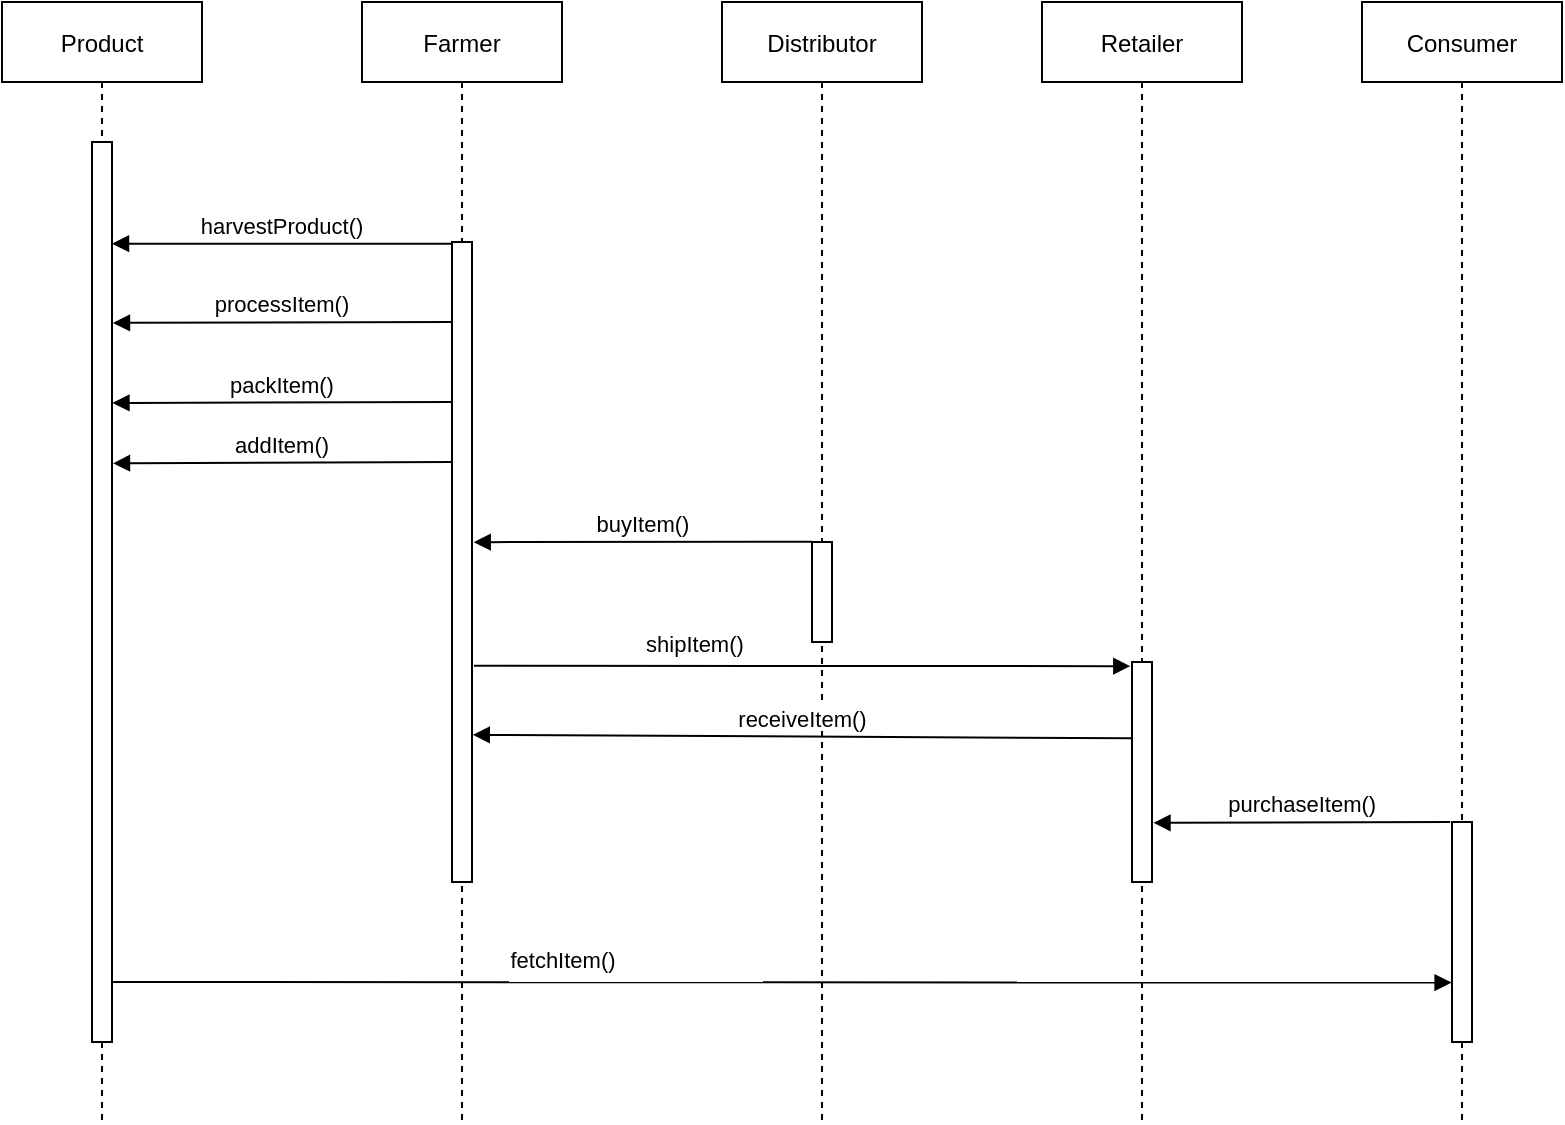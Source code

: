 <mxfile version="20.3.0" type="device"><diagram id="kgpKYQtTHZ0yAKxKKP6v" name="Page-1"><mxGraphModel dx="1673" dy="1035" grid="1" gridSize="10" guides="1" tooltips="1" connect="1" arrows="1" fold="1" page="1" pageScale="1" pageWidth="850" pageHeight="1100" math="0" shadow="0"><root><mxCell id="0"/><mxCell id="1" parent="0"/><mxCell id="3nuBFxr9cyL0pnOWT2aG-1" value="Product" style="shape=umlLifeline;perimeter=lifelinePerimeter;container=1;collapsible=0;recursiveResize=0;rounded=0;shadow=0;strokeWidth=1;" parent="1" vertex="1"><mxGeometry x="120" y="80" width="100" height="560" as="geometry"/></mxCell><mxCell id="3nuBFxr9cyL0pnOWT2aG-2" value="" style="points=[];perimeter=orthogonalPerimeter;rounded=0;shadow=0;strokeWidth=1;" parent="3nuBFxr9cyL0pnOWT2aG-1" vertex="1"><mxGeometry x="45" y="70" width="10" height="450" as="geometry"/></mxCell><mxCell id="hOAq0hJ3K_OLytqFhSbN-8" value="packItem()" style="verticalAlign=bottom;endArrow=block;entryX=1.023;entryY=0.29;shadow=0;strokeWidth=1;entryDx=0;entryDy=0;entryPerimeter=0;" edge="1" parent="3nuBFxr9cyL0pnOWT2aG-1" target="3nuBFxr9cyL0pnOWT2aG-2"><mxGeometry relative="1" as="geometry"><mxPoint x="225" y="200" as="sourcePoint"/><mxPoint x="60" y="200" as="targetPoint"/></mxGeometry></mxCell><mxCell id="hOAq0hJ3K_OLytqFhSbN-9" value="addItem()" style="verticalAlign=bottom;endArrow=block;entryX=1.048;entryY=0.357;shadow=0;strokeWidth=1;entryDx=0;entryDy=0;entryPerimeter=0;" edge="1" parent="3nuBFxr9cyL0pnOWT2aG-1" target="3nuBFxr9cyL0pnOWT2aG-2"><mxGeometry relative="1" as="geometry"><mxPoint x="225" y="230" as="sourcePoint"/><mxPoint x="60" y="230" as="targetPoint"/></mxGeometry></mxCell><mxCell id="hOAq0hJ3K_OLytqFhSbN-15" value="fetchItem()" style="verticalAlign=bottom;endArrow=block;shadow=0;strokeWidth=1;exitX=1.278;exitY=0.662;exitDx=0;exitDy=0;exitPerimeter=0;entryX=-0.02;entryY=0.73;entryDx=0;entryDy=0;entryPerimeter=0;" edge="1" parent="3nuBFxr9cyL0pnOWT2aG-1" target="hOAq0hJ3K_OLytqFhSbN-6"><mxGeometry x="-0.327" y="2" relative="1" as="geometry"><mxPoint x="55.0" y="490.0" as="sourcePoint"/><mxPoint x="720" y="490" as="targetPoint"/><mxPoint as="offset"/></mxGeometry></mxCell><mxCell id="3nuBFxr9cyL0pnOWT2aG-5" value="Farmer" style="shape=umlLifeline;perimeter=lifelinePerimeter;container=1;collapsible=0;recursiveResize=0;rounded=0;shadow=0;strokeWidth=1;" parent="1" vertex="1"><mxGeometry x="300" y="80" width="100" height="560" as="geometry"/></mxCell><mxCell id="3nuBFxr9cyL0pnOWT2aG-6" value="" style="points=[];perimeter=orthogonalPerimeter;rounded=0;shadow=0;strokeWidth=1;" parent="3nuBFxr9cyL0pnOWT2aG-5" vertex="1"><mxGeometry x="45" y="120" width="10" height="320" as="geometry"/></mxCell><mxCell id="3nuBFxr9cyL0pnOWT2aG-9" value="harvestProduct()" style="verticalAlign=bottom;endArrow=block;entryX=0.999;entryY=0.113;shadow=0;strokeWidth=1;entryDx=0;entryDy=0;entryPerimeter=0;" parent="1" source="3nuBFxr9cyL0pnOWT2aG-6" target="3nuBFxr9cyL0pnOWT2aG-2" edge="1"><mxGeometry relative="1" as="geometry"><mxPoint x="240" y="200" as="sourcePoint"/><mxPoint x="180" y="200" as="targetPoint"/></mxGeometry></mxCell><mxCell id="hOAq0hJ3K_OLytqFhSbN-1" value="Distributor" style="shape=umlLifeline;perimeter=lifelinePerimeter;container=1;collapsible=0;recursiveResize=0;rounded=0;shadow=0;strokeWidth=1;" vertex="1" parent="1"><mxGeometry x="480" y="80" width="100" height="560" as="geometry"/></mxCell><mxCell id="hOAq0hJ3K_OLytqFhSbN-2" value="" style="points=[];perimeter=orthogonalPerimeter;rounded=0;shadow=0;strokeWidth=1;" vertex="1" parent="hOAq0hJ3K_OLytqFhSbN-1"><mxGeometry x="45" y="270" width="10" height="50" as="geometry"/></mxCell><mxCell id="hOAq0hJ3K_OLytqFhSbN-3" value="Retailer" style="shape=umlLifeline;perimeter=lifelinePerimeter;container=1;collapsible=0;recursiveResize=0;rounded=0;shadow=0;strokeWidth=1;" vertex="1" parent="1"><mxGeometry x="640" y="80" width="100" height="560" as="geometry"/></mxCell><mxCell id="hOAq0hJ3K_OLytqFhSbN-4" value="" style="points=[];perimeter=orthogonalPerimeter;rounded=0;shadow=0;strokeWidth=1;" vertex="1" parent="hOAq0hJ3K_OLytqFhSbN-3"><mxGeometry x="45" y="330" width="10" height="110" as="geometry"/></mxCell><mxCell id="hOAq0hJ3K_OLytqFhSbN-5" value="Consumer" style="shape=umlLifeline;perimeter=lifelinePerimeter;container=1;collapsible=0;recursiveResize=0;rounded=0;shadow=0;strokeWidth=1;" vertex="1" parent="1"><mxGeometry x="800" y="80" width="100" height="560" as="geometry"/></mxCell><mxCell id="hOAq0hJ3K_OLytqFhSbN-6" value="" style="points=[];perimeter=orthogonalPerimeter;rounded=0;shadow=0;strokeWidth=1;" vertex="1" parent="hOAq0hJ3K_OLytqFhSbN-5"><mxGeometry x="45" y="410" width="10" height="110" as="geometry"/></mxCell><mxCell id="hOAq0hJ3K_OLytqFhSbN-7" value="processItem()" style="verticalAlign=bottom;endArrow=block;entryX=1.048;entryY=0.201;shadow=0;strokeWidth=1;entryDx=0;entryDy=0;entryPerimeter=0;" edge="1" parent="1" target="3nuBFxr9cyL0pnOWT2aG-2"><mxGeometry relative="1" as="geometry"><mxPoint x="345" y="240" as="sourcePoint"/><mxPoint x="180" y="240" as="targetPoint"/></mxGeometry></mxCell><mxCell id="hOAq0hJ3K_OLytqFhSbN-10" value="buyItem()" style="verticalAlign=bottom;endArrow=block;entryX=1.085;entryY=0.469;shadow=0;strokeWidth=1;entryDx=0;entryDy=0;entryPerimeter=0;" edge="1" parent="1" target="3nuBFxr9cyL0pnOWT2aG-6"><mxGeometry relative="1" as="geometry"><mxPoint x="525" y="349.84" as="sourcePoint"/><mxPoint x="360" y="349.84" as="targetPoint"/></mxGeometry></mxCell><mxCell id="hOAq0hJ3K_OLytqFhSbN-11" value="shipItem()" style="verticalAlign=bottom;endArrow=block;entryX=-0.084;entryY=0.019;shadow=0;strokeWidth=1;entryDx=0;entryDy=0;entryPerimeter=0;exitX=1.098;exitY=0.662;exitDx=0;exitDy=0;exitPerimeter=0;" edge="1" parent="1" source="3nuBFxr9cyL0pnOWT2aG-6" target="hOAq0hJ3K_OLytqFhSbN-4"><mxGeometry x="-0.327" y="2" relative="1" as="geometry"><mxPoint x="535" y="359.84" as="sourcePoint"/><mxPoint x="370" y="359.84" as="targetPoint"/><mxPoint as="offset"/></mxGeometry></mxCell><mxCell id="hOAq0hJ3K_OLytqFhSbN-12" value="receiveItem()" style="verticalAlign=bottom;endArrow=block;entryX=1.037;entryY=0.77;shadow=0;strokeWidth=1;entryDx=0;entryDy=0;entryPerimeter=0;exitX=-0.025;exitY=0.347;exitDx=0;exitDy=0;exitPerimeter=0;" edge="1" parent="1" source="hOAq0hJ3K_OLytqFhSbN-4" target="3nuBFxr9cyL0pnOWT2aG-6"><mxGeometry relative="1" as="geometry"><mxPoint x="545" y="369.84" as="sourcePoint"/><mxPoint x="380" y="369.84" as="targetPoint"/></mxGeometry></mxCell><mxCell id="hOAq0hJ3K_OLytqFhSbN-13" value="purchaseItem()" style="verticalAlign=bottom;endArrow=block;shadow=0;strokeWidth=1;exitX=-0.088;exitY=0;exitDx=0;exitDy=0;exitPerimeter=0;entryX=1.073;entryY=0.731;entryDx=0;entryDy=0;entryPerimeter=0;" edge="1" parent="1" source="hOAq0hJ3K_OLytqFhSbN-6" target="hOAq0hJ3K_OLytqFhSbN-4"><mxGeometry relative="1" as="geometry"><mxPoint x="555" y="379.84" as="sourcePoint"/><mxPoint x="700" y="490" as="targetPoint"/></mxGeometry></mxCell></root></mxGraphModel></diagram></mxfile>